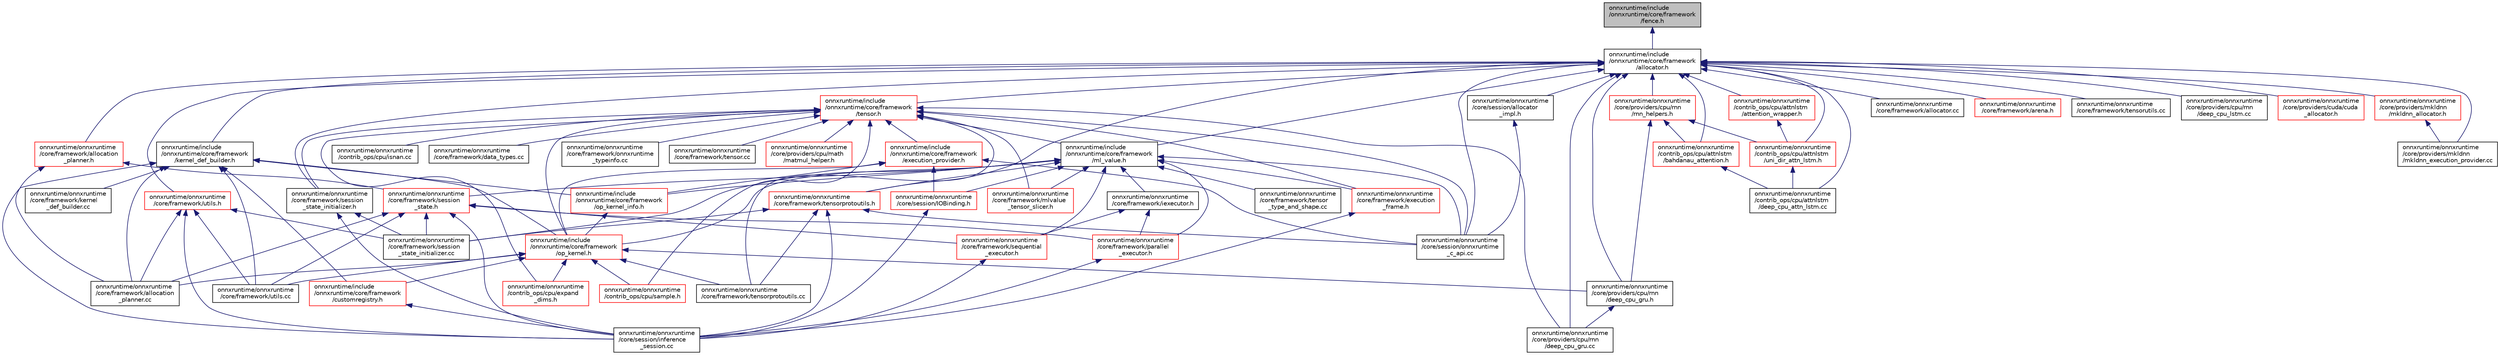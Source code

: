 digraph "onnxruntime/include/onnxruntime/core/framework/fence.h"
{
  edge [fontname="Helvetica",fontsize="10",labelfontname="Helvetica",labelfontsize="10"];
  node [fontname="Helvetica",fontsize="10",shape=record];
  Node22 [label="onnxruntime/include\l/onnxruntime/core/framework\l/fence.h",height=0.2,width=0.4,color="black", fillcolor="grey75", style="filled", fontcolor="black"];
  Node22 -> Node23 [dir="back",color="midnightblue",fontsize="10",style="solid",fontname="Helvetica"];
  Node23 [label="onnxruntime/include\l/onnxruntime/core/framework\l/allocator.h",height=0.2,width=0.4,color="black", fillcolor="white", style="filled",URL="$framework_2allocator_8h.html"];
  Node23 -> Node24 [dir="back",color="midnightblue",fontsize="10",style="solid",fontname="Helvetica"];
  Node24 [label="onnxruntime/include\l/onnxruntime/core/framework\l/kernel_def_builder.h",height=0.2,width=0.4,color="black", fillcolor="white", style="filled",URL="$kernel__def__builder_8h.html"];
  Node24 -> Node25 [dir="back",color="midnightblue",fontsize="10",style="solid",fontname="Helvetica"];
  Node25 [label="onnxruntime/include\l/onnxruntime/core/framework\l/customregistry.h",height=0.2,width=0.4,color="red", fillcolor="white", style="filled",URL="$customregistry_8h.html"];
  Node25 -> Node30 [dir="back",color="midnightblue",fontsize="10",style="solid",fontname="Helvetica"];
  Node30 [label="onnxruntime/onnxruntime\l/core/session/inference\l_session.cc",height=0.2,width=0.4,color="black", fillcolor="white", style="filled",URL="$inference__session_8cc.html"];
  Node24 -> Node31 [dir="back",color="midnightblue",fontsize="10",style="solid",fontname="Helvetica"];
  Node31 [label="onnxruntime/include\l/onnxruntime/core/framework\l/op_kernel.h",height=0.2,width=0.4,color="red", fillcolor="white", style="filled",URL="$op__kernel_8h.html"];
  Node31 -> Node25 [dir="back",color="midnightblue",fontsize="10",style="solid",fontname="Helvetica"];
  Node31 -> Node45 [dir="back",color="midnightblue",fontsize="10",style="solid",fontname="Helvetica"];
  Node45 [label="onnxruntime/onnxruntime\l/contrib_ops/cpu/expand\l_dims.h",height=0.2,width=0.4,color="red", fillcolor="white", style="filled",URL="$expand__dims_8h.html"];
  Node31 -> Node47 [dir="back",color="midnightblue",fontsize="10",style="solid",fontname="Helvetica"];
  Node47 [label="onnxruntime/onnxruntime\l/contrib_ops/cpu/sample.h",height=0.2,width=0.4,color="red", fillcolor="white", style="filled",URL="$sample_8h.html"];
  Node31 -> Node56 [dir="back",color="midnightblue",fontsize="10",style="solid",fontname="Helvetica"];
  Node56 [label="onnxruntime/onnxruntime\l/core/framework/allocation\l_planner.cc",height=0.2,width=0.4,color="black", fillcolor="white", style="filled",URL="$allocation__planner_8cc.html"];
  Node31 -> Node74 [dir="back",color="midnightblue",fontsize="10",style="solid",fontname="Helvetica"];
  Node74 [label="onnxruntime/onnxruntime\l/core/framework/tensorprotoutils.cc",height=0.2,width=0.4,color="black", fillcolor="white", style="filled",URL="$tensorprotoutils_8cc.html"];
  Node31 -> Node77 [dir="back",color="midnightblue",fontsize="10",style="solid",fontname="Helvetica"];
  Node77 [label="onnxruntime/onnxruntime\l/core/framework/utils.cc",height=0.2,width=0.4,color="black", fillcolor="white", style="filled",URL="$utils_8cc.html"];
  Node31 -> Node177 [dir="back",color="midnightblue",fontsize="10",style="solid",fontname="Helvetica"];
  Node177 [label="onnxruntime/onnxruntime\l/core/providers/cpu/rnn\l/deep_cpu_gru.h",height=0.2,width=0.4,color="black", fillcolor="white", style="filled",URL="$deep__cpu__gru_8h.html"];
  Node177 -> Node178 [dir="back",color="midnightblue",fontsize="10",style="solid",fontname="Helvetica"];
  Node178 [label="onnxruntime/onnxruntime\l/core/providers/cpu/rnn\l/deep_cpu_gru.cc",height=0.2,width=0.4,color="black", fillcolor="white", style="filled",URL="$deep__cpu__gru_8cc.html"];
  Node24 -> Node293 [dir="back",color="midnightblue",fontsize="10",style="solid",fontname="Helvetica"];
  Node293 [label="onnxruntime/include\l/onnxruntime/core/framework\l/op_kernel_info.h",height=0.2,width=0.4,color="red", fillcolor="white", style="filled",URL="$op__kernel__info_8h.html"];
  Node293 -> Node31 [dir="back",color="midnightblue",fontsize="10",style="solid",fontname="Helvetica"];
  Node24 -> Node56 [dir="back",color="midnightblue",fontsize="10",style="solid",fontname="Helvetica"];
  Node24 -> Node294 [dir="back",color="midnightblue",fontsize="10",style="solid",fontname="Helvetica"];
  Node294 [label="onnxruntime/onnxruntime\l/core/framework/kernel\l_def_builder.cc",height=0.2,width=0.4,color="black", fillcolor="white", style="filled",URL="$kernel__def__builder_8cc.html"];
  Node24 -> Node77 [dir="back",color="midnightblue",fontsize="10",style="solid",fontname="Helvetica"];
  Node24 -> Node30 [dir="back",color="midnightblue",fontsize="10",style="solid",fontname="Helvetica"];
  Node23 -> Node295 [dir="back",color="midnightblue",fontsize="10",style="solid",fontname="Helvetica"];
  Node295 [label="onnxruntime/include\l/onnxruntime/core/framework\l/ml_value.h",height=0.2,width=0.4,color="black", fillcolor="white", style="filled",URL="$ml__value_8h.html"];
  Node295 -> Node31 [dir="back",color="midnightblue",fontsize="10",style="solid",fontname="Helvetica"];
  Node295 -> Node293 [dir="back",color="midnightblue",fontsize="10",style="solid",fontname="Helvetica"];
  Node295 -> Node296 [dir="back",color="midnightblue",fontsize="10",style="solid",fontname="Helvetica"];
  Node296 [label="onnxruntime/onnxruntime\l/core/framework/execution\l_frame.h",height=0.2,width=0.4,color="red", fillcolor="white", style="filled",URL="$execution__frame_8h.html"];
  Node296 -> Node30 [dir="back",color="midnightblue",fontsize="10",style="solid",fontname="Helvetica"];
  Node295 -> Node297 [dir="back",color="midnightblue",fontsize="10",style="solid",fontname="Helvetica"];
  Node297 [label="onnxruntime/onnxruntime\l/core/framework/iexecutor.h",height=0.2,width=0.4,color="black", fillcolor="white", style="filled",URL="$iexecutor_8h.html"];
  Node297 -> Node298 [dir="back",color="midnightblue",fontsize="10",style="solid",fontname="Helvetica"];
  Node298 [label="onnxruntime/onnxruntime\l/core/framework/parallel\l_executor.h",height=0.2,width=0.4,color="red", fillcolor="white", style="filled",URL="$parallel__executor_8h.html"];
  Node298 -> Node30 [dir="back",color="midnightblue",fontsize="10",style="solid",fontname="Helvetica"];
  Node297 -> Node299 [dir="back",color="midnightblue",fontsize="10",style="solid",fontname="Helvetica"];
  Node299 [label="onnxruntime/onnxruntime\l/core/framework/sequential\l_executor.h",height=0.2,width=0.4,color="red", fillcolor="white", style="filled",URL="$sequential__executor_8h.html"];
  Node299 -> Node30 [dir="back",color="midnightblue",fontsize="10",style="solid",fontname="Helvetica"];
  Node295 -> Node300 [dir="back",color="midnightblue",fontsize="10",style="solid",fontname="Helvetica"];
  Node300 [label="onnxruntime/onnxruntime\l/core/framework/mlvalue\l_tensor_slicer.h",height=0.2,width=0.4,color="red", fillcolor="white", style="filled",URL="$mlvalue__tensor__slicer_8h.html"];
  Node295 -> Node298 [dir="back",color="midnightblue",fontsize="10",style="solid",fontname="Helvetica"];
  Node295 -> Node299 [dir="back",color="midnightblue",fontsize="10",style="solid",fontname="Helvetica"];
  Node295 -> Node302 [dir="back",color="midnightblue",fontsize="10",style="solid",fontname="Helvetica"];
  Node302 [label="onnxruntime/onnxruntime\l/core/framework/session\l_state.h",height=0.2,width=0.4,color="red", fillcolor="white", style="filled",URL="$session__state_8h.html"];
  Node302 -> Node56 [dir="back",color="midnightblue",fontsize="10",style="solid",fontname="Helvetica"];
  Node302 -> Node298 [dir="back",color="midnightblue",fontsize="10",style="solid",fontname="Helvetica"];
  Node302 -> Node299 [dir="back",color="midnightblue",fontsize="10",style="solid",fontname="Helvetica"];
  Node302 -> Node59 [dir="back",color="midnightblue",fontsize="10",style="solid",fontname="Helvetica"];
  Node59 [label="onnxruntime/onnxruntime\l/core/framework/session\l_state_initializer.cc",height=0.2,width=0.4,color="black", fillcolor="white", style="filled",URL="$session__state__initializer_8cc.html"];
  Node302 -> Node77 [dir="back",color="midnightblue",fontsize="10",style="solid",fontname="Helvetica"];
  Node302 -> Node30 [dir="back",color="midnightblue",fontsize="10",style="solid",fontname="Helvetica"];
  Node295 -> Node59 [dir="back",color="midnightblue",fontsize="10",style="solid",fontname="Helvetica"];
  Node295 -> Node303 [dir="back",color="midnightblue",fontsize="10",style="solid",fontname="Helvetica"];
  Node303 [label="onnxruntime/onnxruntime\l/core/framework/tensor\l_type_and_shape.cc",height=0.2,width=0.4,color="black", fillcolor="white", style="filled",URL="$tensor__type__and__shape_8cc.html"];
  Node295 -> Node304 [dir="back",color="midnightblue",fontsize="10",style="solid",fontname="Helvetica"];
  Node304 [label="onnxruntime/onnxruntime\l/core/framework/tensorprotoutils.h",height=0.2,width=0.4,color="red", fillcolor="white", style="filled",URL="$tensorprotoutils_8h.html"];
  Node304 -> Node59 [dir="back",color="midnightblue",fontsize="10",style="solid",fontname="Helvetica"];
  Node304 -> Node74 [dir="back",color="midnightblue",fontsize="10",style="solid",fontname="Helvetica"];
  Node304 -> Node30 [dir="back",color="midnightblue",fontsize="10",style="solid",fontname="Helvetica"];
  Node304 -> Node305 [dir="back",color="midnightblue",fontsize="10",style="solid",fontname="Helvetica"];
  Node305 [label="onnxruntime/onnxruntime\l/core/session/onnxruntime\l_c_api.cc",height=0.2,width=0.4,color="black", fillcolor="white", style="filled",URL="$onnxruntime__c__api_8cc.html"];
  Node295 -> Node306 [dir="back",color="midnightblue",fontsize="10",style="solid",fontname="Helvetica"];
  Node306 [label="onnxruntime/onnxruntime\l/core/session/IOBinding.h",height=0.2,width=0.4,color="red", fillcolor="white", style="filled",URL="$IOBinding_8h.html"];
  Node306 -> Node30 [dir="back",color="midnightblue",fontsize="10",style="solid",fontname="Helvetica"];
  Node295 -> Node305 [dir="back",color="midnightblue",fontsize="10",style="solid",fontname="Helvetica"];
  Node23 -> Node307 [dir="back",color="midnightblue",fontsize="10",style="solid",fontname="Helvetica"];
  Node307 [label="onnxruntime/include\l/onnxruntime/core/framework\l/tensor.h",height=0.2,width=0.4,color="red", fillcolor="white", style="filled",URL="$tensor_8h.html"];
  Node307 -> Node308 [dir="back",color="midnightblue",fontsize="10",style="solid",fontname="Helvetica"];
  Node308 [label="onnxruntime/include\l/onnxruntime/core/framework\l/execution_provider.h",height=0.2,width=0.4,color="red", fillcolor="white", style="filled",URL="$execution__provider_8h.html"];
  Node308 -> Node31 [dir="back",color="midnightblue",fontsize="10",style="solid",fontname="Helvetica"];
  Node308 -> Node293 [dir="back",color="midnightblue",fontsize="10",style="solid",fontname="Helvetica"];
  Node308 -> Node306 [dir="back",color="midnightblue",fontsize="10",style="solid",fontname="Helvetica"];
  Node308 -> Node305 [dir="back",color="midnightblue",fontsize="10",style="solid",fontname="Helvetica"];
  Node307 -> Node295 [dir="back",color="midnightblue",fontsize="10",style="solid",fontname="Helvetica"];
  Node307 -> Node31 [dir="back",color="midnightblue",fontsize="10",style="solid",fontname="Helvetica"];
  Node307 -> Node45 [dir="back",color="midnightblue",fontsize="10",style="solid",fontname="Helvetica"];
  Node307 -> Node47 [dir="back",color="midnightblue",fontsize="10",style="solid",fontname="Helvetica"];
  Node307 -> Node50 [dir="back",color="midnightblue",fontsize="10",style="solid",fontname="Helvetica"];
  Node50 [label="onnxruntime/onnxruntime\l/contrib_ops/cpu/isnan.cc",height=0.2,width=0.4,color="black", fillcolor="white", style="filled",URL="$isnan_8cc.html"];
  Node307 -> Node318 [dir="back",color="midnightblue",fontsize="10",style="solid",fontname="Helvetica"];
  Node318 [label="onnxruntime/onnxruntime\l/core/framework/data_types.cc",height=0.2,width=0.4,color="black", fillcolor="white", style="filled",URL="$data__types_8cc.html"];
  Node307 -> Node296 [dir="back",color="midnightblue",fontsize="10",style="solid",fontname="Helvetica"];
  Node307 -> Node300 [dir="back",color="midnightblue",fontsize="10",style="solid",fontname="Helvetica"];
  Node307 -> Node319 [dir="back",color="midnightblue",fontsize="10",style="solid",fontname="Helvetica"];
  Node319 [label="onnxruntime/onnxruntime\l/core/framework/onnxruntime\l_typeinfo.cc",height=0.2,width=0.4,color="black", fillcolor="white", style="filled",URL="$onnxruntime__typeinfo_8cc.html"];
  Node307 -> Node320 [dir="back",color="midnightblue",fontsize="10",style="solid",fontname="Helvetica"];
  Node320 [label="onnxruntime/onnxruntime\l/core/framework/session\l_state_initializer.h",height=0.2,width=0.4,color="black", fillcolor="white", style="filled",URL="$session__state__initializer_8h.html"];
  Node320 -> Node59 [dir="back",color="midnightblue",fontsize="10",style="solid",fontname="Helvetica"];
  Node320 -> Node30 [dir="back",color="midnightblue",fontsize="10",style="solid",fontname="Helvetica"];
  Node307 -> Node321 [dir="back",color="midnightblue",fontsize="10",style="solid",fontname="Helvetica"];
  Node321 [label="onnxruntime/onnxruntime\l/core/framework/tensor.cc",height=0.2,width=0.4,color="black", fillcolor="white", style="filled",URL="$tensor_8cc.html"];
  Node307 -> Node74 [dir="back",color="midnightblue",fontsize="10",style="solid",fontname="Helvetica"];
  Node307 -> Node322 [dir="back",color="midnightblue",fontsize="10",style="solid",fontname="Helvetica"];
  Node322 [label="onnxruntime/onnxruntime\l/core/providers/cpu/math\l/matmul_helper.h",height=0.2,width=0.4,color="red", fillcolor="white", style="filled",URL="$matmul__helper_8h.html"];
  Node307 -> Node178 [dir="back",color="midnightblue",fontsize="10",style="solid",fontname="Helvetica"];
  Node307 -> Node305 [dir="back",color="midnightblue",fontsize="10",style="solid",fontname="Helvetica"];
  Node23 -> Node334 [dir="back",color="midnightblue",fontsize="10",style="solid",fontname="Helvetica"];
  Node334 [label="onnxruntime/onnxruntime\l/contrib_ops/cpu/attnlstm\l/attention_wrapper.h",height=0.2,width=0.4,color="red", fillcolor="white", style="filled",URL="$attention__wrapper_8h.html"];
  Node334 -> Node332 [dir="back",color="midnightblue",fontsize="10",style="solid",fontname="Helvetica"];
  Node332 [label="onnxruntime/onnxruntime\l/contrib_ops/cpu/attnlstm\l/uni_dir_attn_lstm.h",height=0.2,width=0.4,color="red", fillcolor="white", style="filled",URL="$uni__dir__attn__lstm_8h.html"];
  Node332 -> Node44 [dir="back",color="midnightblue",fontsize="10",style="solid",fontname="Helvetica"];
  Node44 [label="onnxruntime/onnxruntime\l/contrib_ops/cpu/attnlstm\l/deep_cpu_attn_lstm.cc",height=0.2,width=0.4,color="black", fillcolor="white", style="filled",URL="$deep__cpu__attn__lstm_8cc.html"];
  Node23 -> Node330 [dir="back",color="midnightblue",fontsize="10",style="solid",fontname="Helvetica"];
  Node330 [label="onnxruntime/onnxruntime\l/contrib_ops/cpu/attnlstm\l/bahdanau_attention.h",height=0.2,width=0.4,color="red", fillcolor="white", style="filled",URL="$bahdanau__attention_8h.html"];
  Node330 -> Node44 [dir="back",color="midnightblue",fontsize="10",style="solid",fontname="Helvetica"];
  Node23 -> Node332 [dir="back",color="midnightblue",fontsize="10",style="solid",fontname="Helvetica"];
  Node23 -> Node44 [dir="back",color="midnightblue",fontsize="10",style="solid",fontname="Helvetica"];
  Node23 -> Node335 [dir="back",color="midnightblue",fontsize="10",style="solid",fontname="Helvetica"];
  Node335 [label="onnxruntime/onnxruntime\l/core/framework/allocation\l_planner.h",height=0.2,width=0.4,color="red", fillcolor="white", style="filled",URL="$allocation__planner_8h.html"];
  Node335 -> Node56 [dir="back",color="midnightblue",fontsize="10",style="solid",fontname="Helvetica"];
  Node335 -> Node302 [dir="back",color="midnightblue",fontsize="10",style="solid",fontname="Helvetica"];
  Node23 -> Node340 [dir="back",color="midnightblue",fontsize="10",style="solid",fontname="Helvetica"];
  Node340 [label="onnxruntime/onnxruntime\l/core/framework/allocator.cc",height=0.2,width=0.4,color="black", fillcolor="white", style="filled",URL="$allocator_8cc.html"];
  Node23 -> Node341 [dir="back",color="midnightblue",fontsize="10",style="solid",fontname="Helvetica"];
  Node341 [label="onnxruntime/onnxruntime\l/core/framework/arena.h",height=0.2,width=0.4,color="red", fillcolor="white", style="filled",URL="$arena_8h.html"];
  Node23 -> Node320 [dir="back",color="midnightblue",fontsize="10",style="solid",fontname="Helvetica"];
  Node23 -> Node304 [dir="back",color="midnightblue",fontsize="10",style="solid",fontname="Helvetica"];
  Node23 -> Node347 [dir="back",color="midnightblue",fontsize="10",style="solid",fontname="Helvetica"];
  Node347 [label="onnxruntime/onnxruntime\l/core/framework/tensorutils.cc",height=0.2,width=0.4,color="black", fillcolor="white", style="filled",URL="$tensorutils_8cc.html"];
  Node23 -> Node348 [dir="back",color="midnightblue",fontsize="10",style="solid",fontname="Helvetica"];
  Node348 [label="onnxruntime/onnxruntime\l/core/framework/utils.h",height=0.2,width=0.4,color="red", fillcolor="white", style="filled",URL="$framework_2utils_8h.html"];
  Node348 -> Node56 [dir="back",color="midnightblue",fontsize="10",style="solid",fontname="Helvetica"];
  Node348 -> Node59 [dir="back",color="midnightblue",fontsize="10",style="solid",fontname="Helvetica"];
  Node348 -> Node77 [dir="back",color="midnightblue",fontsize="10",style="solid",fontname="Helvetica"];
  Node348 -> Node30 [dir="back",color="midnightblue",fontsize="10",style="solid",fontname="Helvetica"];
  Node23 -> Node178 [dir="back",color="midnightblue",fontsize="10",style="solid",fontname="Helvetica"];
  Node23 -> Node177 [dir="back",color="midnightblue",fontsize="10",style="solid",fontname="Helvetica"];
  Node23 -> Node180 [dir="back",color="midnightblue",fontsize="10",style="solid",fontname="Helvetica"];
  Node180 [label="onnxruntime/onnxruntime\l/core/providers/cpu/rnn\l/deep_cpu_lstm.cc",height=0.2,width=0.4,color="black", fillcolor="white", style="filled",URL="$deep__cpu__lstm_8cc.html"];
  Node23 -> Node328 [dir="back",color="midnightblue",fontsize="10",style="solid",fontname="Helvetica"];
  Node328 [label="onnxruntime/onnxruntime\l/core/providers/cpu/rnn\l/rnn_helpers.h",height=0.2,width=0.4,color="red", fillcolor="white", style="filled",URL="$rnn__helpers_8h.html"];
  Node328 -> Node330 [dir="back",color="midnightblue",fontsize="10",style="solid",fontname="Helvetica"];
  Node328 -> Node332 [dir="back",color="midnightblue",fontsize="10",style="solid",fontname="Helvetica"];
  Node328 -> Node177 [dir="back",color="midnightblue",fontsize="10",style="solid",fontname="Helvetica"];
  Node23 -> Node349 [dir="back",color="midnightblue",fontsize="10",style="solid",fontname="Helvetica"];
  Node349 [label="onnxruntime/onnxruntime\l/core/providers/cuda/cuda\l_allocator.h",height=0.2,width=0.4,color="red", fillcolor="white", style="filled",URL="$cuda__allocator_8h.html"];
  Node23 -> Node350 [dir="back",color="midnightblue",fontsize="10",style="solid",fontname="Helvetica"];
  Node350 [label="onnxruntime/onnxruntime\l/core/providers/mkldnn\l/mkldnn_allocator.h",height=0.2,width=0.4,color="red", fillcolor="white", style="filled",URL="$mkldnn__allocator_8h.html"];
  Node350 -> Node42 [dir="back",color="midnightblue",fontsize="10",style="solid",fontname="Helvetica"];
  Node42 [label="onnxruntime/onnxruntime\l/core/providers/mkldnn\l/mkldnn_execution_provider.cc",height=0.2,width=0.4,color="black", fillcolor="white", style="filled",URL="$mkldnn__execution__provider_8cc.html"];
  Node23 -> Node42 [dir="back",color="midnightblue",fontsize="10",style="solid",fontname="Helvetica"];
  Node23 -> Node351 [dir="back",color="midnightblue",fontsize="10",style="solid",fontname="Helvetica"];
  Node351 [label="onnxruntime/onnxruntime\l/core/session/allocator\l_impl.h",height=0.2,width=0.4,color="black", fillcolor="white", style="filled",URL="$allocator__impl_8h.html"];
  Node351 -> Node305 [dir="back",color="midnightblue",fontsize="10",style="solid",fontname="Helvetica"];
  Node23 -> Node305 [dir="back",color="midnightblue",fontsize="10",style="solid",fontname="Helvetica"];
}
